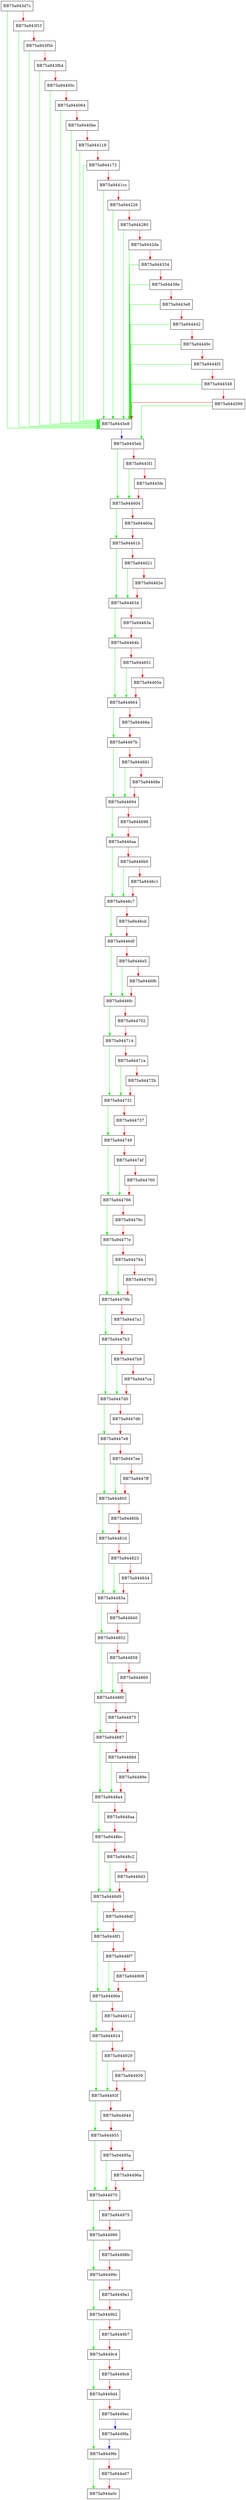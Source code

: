 digraph cfi_database {
  node [shape="box"];
  graph [splines=ortho];
  BB75a943d7c -> BB75a9445e8 [color="green"];
  BB75a943d7c -> BB75a943f1f [color="red"];
  BB75a943f1f -> BB75a9445e8 [color="green"];
  BB75a943f1f -> BB75a943f5b [color="red"];
  BB75a943f5b -> BB75a9445e8 [color="green"];
  BB75a943f5b -> BB75a943fb4 [color="red"];
  BB75a943fb4 -> BB75a9445e8 [color="green"];
  BB75a943fb4 -> BB75a94400c [color="red"];
  BB75a94400c -> BB75a9445e8 [color="green"];
  BB75a94400c -> BB75a944064 [color="red"];
  BB75a944064 -> BB75a9445e8 [color="green"];
  BB75a944064 -> BB75a9440be [color="red"];
  BB75a9440be -> BB75a9445e8 [color="green"];
  BB75a9440be -> BB75a944118 [color="red"];
  BB75a944118 -> BB75a9445e8 [color="green"];
  BB75a944118 -> BB75a944172 [color="red"];
  BB75a944172 -> BB75a9445e8 [color="green"];
  BB75a944172 -> BB75a9441cc [color="red"];
  BB75a9441cc -> BB75a9445e8 [color="green"];
  BB75a9441cc -> BB75a944226 [color="red"];
  BB75a944226 -> BB75a9445e8 [color="green"];
  BB75a944226 -> BB75a944280 [color="red"];
  BB75a944280 -> BB75a9445e8 [color="green"];
  BB75a944280 -> BB75a9442da [color="red"];
  BB75a9442da -> BB75a9445e8 [color="green"];
  BB75a9442da -> BB75a944334 [color="red"];
  BB75a944334 -> BB75a9445e8 [color="green"];
  BB75a944334 -> BB75a94438e [color="red"];
  BB75a94438e -> BB75a9445e8 [color="green"];
  BB75a94438e -> BB75a9443e8 [color="red"];
  BB75a9443e8 -> BB75a9445e8 [color="green"];
  BB75a9443e8 -> BB75a944442 [color="red"];
  BB75a944442 -> BB75a9445e8 [color="green"];
  BB75a944442 -> BB75a94449c [color="red"];
  BB75a94449c -> BB75a9445e8 [color="green"];
  BB75a94449c -> BB75a9444f3 [color="red"];
  BB75a9444f3 -> BB75a9445e8 [color="green"];
  BB75a9444f3 -> BB75a944548 [color="red"];
  BB75a944548 -> BB75a9445e8 [color="green"];
  BB75a944548 -> BB75a944599 [color="red"];
  BB75a944599 -> BB75a9445eb [color="green"];
  BB75a944599 -> BB75a9445e8 [color="red"];
  BB75a9445e8 -> BB75a9445eb [color="blue"];
  BB75a9445eb -> BB75a944604 [color="green"];
  BB75a9445eb -> BB75a9445f1 [color="red"];
  BB75a9445f1 -> BB75a944604 [color="green"];
  BB75a9445f1 -> BB75a9445fe [color="red"];
  BB75a9445fe -> BB75a944604 [color="red"];
  BB75a944604 -> BB75a94461b [color="green"];
  BB75a944604 -> BB75a94460a [color="red"];
  BB75a94460a -> BB75a94461b [color="red"];
  BB75a94461b -> BB75a944634 [color="green"];
  BB75a94461b -> BB75a944621 [color="red"];
  BB75a944621 -> BB75a944634 [color="green"];
  BB75a944621 -> BB75a94462e [color="red"];
  BB75a94462e -> BB75a944634 [color="red"];
  BB75a944634 -> BB75a94464b [color="green"];
  BB75a944634 -> BB75a94463a [color="red"];
  BB75a94463a -> BB75a94464b [color="red"];
  BB75a94464b -> BB75a944664 [color="green"];
  BB75a94464b -> BB75a944651 [color="red"];
  BB75a944651 -> BB75a944664 [color="green"];
  BB75a944651 -> BB75a94465e [color="red"];
  BB75a94465e -> BB75a944664 [color="red"];
  BB75a944664 -> BB75a94467b [color="green"];
  BB75a944664 -> BB75a94466a [color="red"];
  BB75a94466a -> BB75a94467b [color="red"];
  BB75a94467b -> BB75a944694 [color="green"];
  BB75a94467b -> BB75a944681 [color="red"];
  BB75a944681 -> BB75a944694 [color="green"];
  BB75a944681 -> BB75a94468e [color="red"];
  BB75a94468e -> BB75a944694 [color="red"];
  BB75a944694 -> BB75a9446aa [color="green"];
  BB75a944694 -> BB75a944698 [color="red"];
  BB75a944698 -> BB75a9446aa [color="red"];
  BB75a9446aa -> BB75a9446c7 [color="green"];
  BB75a9446aa -> BB75a9446b0 [color="red"];
  BB75a9446b0 -> BB75a9446c7 [color="green"];
  BB75a9446b0 -> BB75a9446c1 [color="red"];
  BB75a9446c1 -> BB75a9446c7 [color="red"];
  BB75a9446c7 -> BB75a9446df [color="green"];
  BB75a9446c7 -> BB75a9446cd [color="red"];
  BB75a9446cd -> BB75a9446df [color="red"];
  BB75a9446df -> BB75a9446fc [color="green"];
  BB75a9446df -> BB75a9446e5 [color="red"];
  BB75a9446e5 -> BB75a9446fc [color="green"];
  BB75a9446e5 -> BB75a9446f6 [color="red"];
  BB75a9446f6 -> BB75a9446fc [color="red"];
  BB75a9446fc -> BB75a944714 [color="green"];
  BB75a9446fc -> BB75a944702 [color="red"];
  BB75a944702 -> BB75a944714 [color="red"];
  BB75a944714 -> BB75a944731 [color="green"];
  BB75a944714 -> BB75a94471a [color="red"];
  BB75a94471a -> BB75a944731 [color="green"];
  BB75a94471a -> BB75a94472b [color="red"];
  BB75a94472b -> BB75a944731 [color="red"];
  BB75a944731 -> BB75a944749 [color="green"];
  BB75a944731 -> BB75a944737 [color="red"];
  BB75a944737 -> BB75a944749 [color="red"];
  BB75a944749 -> BB75a944766 [color="green"];
  BB75a944749 -> BB75a94474f [color="red"];
  BB75a94474f -> BB75a944766 [color="green"];
  BB75a94474f -> BB75a944760 [color="red"];
  BB75a944760 -> BB75a944766 [color="red"];
  BB75a944766 -> BB75a94477e [color="green"];
  BB75a944766 -> BB75a94476c [color="red"];
  BB75a94476c -> BB75a94477e [color="red"];
  BB75a94477e -> BB75a94479b [color="green"];
  BB75a94477e -> BB75a944784 [color="red"];
  BB75a944784 -> BB75a94479b [color="green"];
  BB75a944784 -> BB75a944795 [color="red"];
  BB75a944795 -> BB75a94479b [color="red"];
  BB75a94479b -> BB75a9447b3 [color="green"];
  BB75a94479b -> BB75a9447a1 [color="red"];
  BB75a9447a1 -> BB75a9447b3 [color="red"];
  BB75a9447b3 -> BB75a9447d0 [color="green"];
  BB75a9447b3 -> BB75a9447b9 [color="red"];
  BB75a9447b9 -> BB75a9447d0 [color="green"];
  BB75a9447b9 -> BB75a9447ca [color="red"];
  BB75a9447ca -> BB75a9447d0 [color="red"];
  BB75a9447d0 -> BB75a9447e8 [color="green"];
  BB75a9447d0 -> BB75a9447d6 [color="red"];
  BB75a9447d6 -> BB75a9447e8 [color="red"];
  BB75a9447e8 -> BB75a944805 [color="green"];
  BB75a9447e8 -> BB75a9447ee [color="red"];
  BB75a9447ee -> BB75a944805 [color="green"];
  BB75a9447ee -> BB75a9447ff [color="red"];
  BB75a9447ff -> BB75a944805 [color="red"];
  BB75a944805 -> BB75a94481d [color="green"];
  BB75a944805 -> BB75a94480b [color="red"];
  BB75a94480b -> BB75a94481d [color="red"];
  BB75a94481d -> BB75a94483a [color="green"];
  BB75a94481d -> BB75a944823 [color="red"];
  BB75a944823 -> BB75a94483a [color="green"];
  BB75a944823 -> BB75a944834 [color="red"];
  BB75a944834 -> BB75a94483a [color="red"];
  BB75a94483a -> BB75a944852 [color="green"];
  BB75a94483a -> BB75a944840 [color="red"];
  BB75a944840 -> BB75a944852 [color="red"];
  BB75a944852 -> BB75a94486f [color="green"];
  BB75a944852 -> BB75a944858 [color="red"];
  BB75a944858 -> BB75a94486f [color="green"];
  BB75a944858 -> BB75a944869 [color="red"];
  BB75a944869 -> BB75a94486f [color="red"];
  BB75a94486f -> BB75a944887 [color="green"];
  BB75a94486f -> BB75a944875 [color="red"];
  BB75a944875 -> BB75a944887 [color="red"];
  BB75a944887 -> BB75a9448a4 [color="green"];
  BB75a944887 -> BB75a94488d [color="red"];
  BB75a94488d -> BB75a9448a4 [color="green"];
  BB75a94488d -> BB75a94489e [color="red"];
  BB75a94489e -> BB75a9448a4 [color="red"];
  BB75a9448a4 -> BB75a9448bc [color="green"];
  BB75a9448a4 -> BB75a9448aa [color="red"];
  BB75a9448aa -> BB75a9448bc [color="red"];
  BB75a9448bc -> BB75a9448d9 [color="green"];
  BB75a9448bc -> BB75a9448c2 [color="red"];
  BB75a9448c2 -> BB75a9448d9 [color="green"];
  BB75a9448c2 -> BB75a9448d3 [color="red"];
  BB75a9448d3 -> BB75a9448d9 [color="red"];
  BB75a9448d9 -> BB75a9448f1 [color="green"];
  BB75a9448d9 -> BB75a9448df [color="red"];
  BB75a9448df -> BB75a9448f1 [color="red"];
  BB75a9448f1 -> BB75a94490e [color="green"];
  BB75a9448f1 -> BB75a9448f7 [color="red"];
  BB75a9448f7 -> BB75a94490e [color="green"];
  BB75a9448f7 -> BB75a944908 [color="red"];
  BB75a944908 -> BB75a94490e [color="red"];
  BB75a94490e -> BB75a944924 [color="green"];
  BB75a94490e -> BB75a944912 [color="red"];
  BB75a944912 -> BB75a944924 [color="red"];
  BB75a944924 -> BB75a94493f [color="green"];
  BB75a944924 -> BB75a944929 [color="red"];
  BB75a944929 -> BB75a94493f [color="green"];
  BB75a944929 -> BB75a944939 [color="red"];
  BB75a944939 -> BB75a94493f [color="red"];
  BB75a94493f -> BB75a944955 [color="green"];
  BB75a94493f -> BB75a944944 [color="red"];
  BB75a944944 -> BB75a944955 [color="red"];
  BB75a944955 -> BB75a944970 [color="green"];
  BB75a944955 -> BB75a94495a [color="red"];
  BB75a94495a -> BB75a944970 [color="green"];
  BB75a94495a -> BB75a94496a [color="red"];
  BB75a94496a -> BB75a944970 [color="red"];
  BB75a944970 -> BB75a944986 [color="green"];
  BB75a944970 -> BB75a944975 [color="red"];
  BB75a944975 -> BB75a944986 [color="red"];
  BB75a944986 -> BB75a94499c [color="green"];
  BB75a944986 -> BB75a94498b [color="red"];
  BB75a94498b -> BB75a94499c [color="red"];
  BB75a94499c -> BB75a9449b2 [color="green"];
  BB75a94499c -> BB75a9449a1 [color="red"];
  BB75a9449a1 -> BB75a9449b2 [color="red"];
  BB75a9449b2 -> BB75a9449c4 [color="green"];
  BB75a9449b2 -> BB75a9449b7 [color="red"];
  BB75a9449b7 -> BB75a9449c4 [color="red"];
  BB75a9449c4 -> BB75a9449d4 [color="green"];
  BB75a9449c4 -> BB75a9449c9 [color="red"];
  BB75a9449c9 -> BB75a9449d4 [color="red"];
  BB75a9449d4 -> BB75a9449fe [color="green"];
  BB75a9449d4 -> BB75a9449ec [color="red"];
  BB75a9449ec -> BB75a9449fa [color="blue"];
  BB75a9449fa -> BB75a9449fe [color="blue"];
  BB75a9449fe -> BB75a944a0c [color="green"];
  BB75a9449fe -> BB75a944a07 [color="red"];
  BB75a944a07 -> BB75a944a0c [color="red"];
}